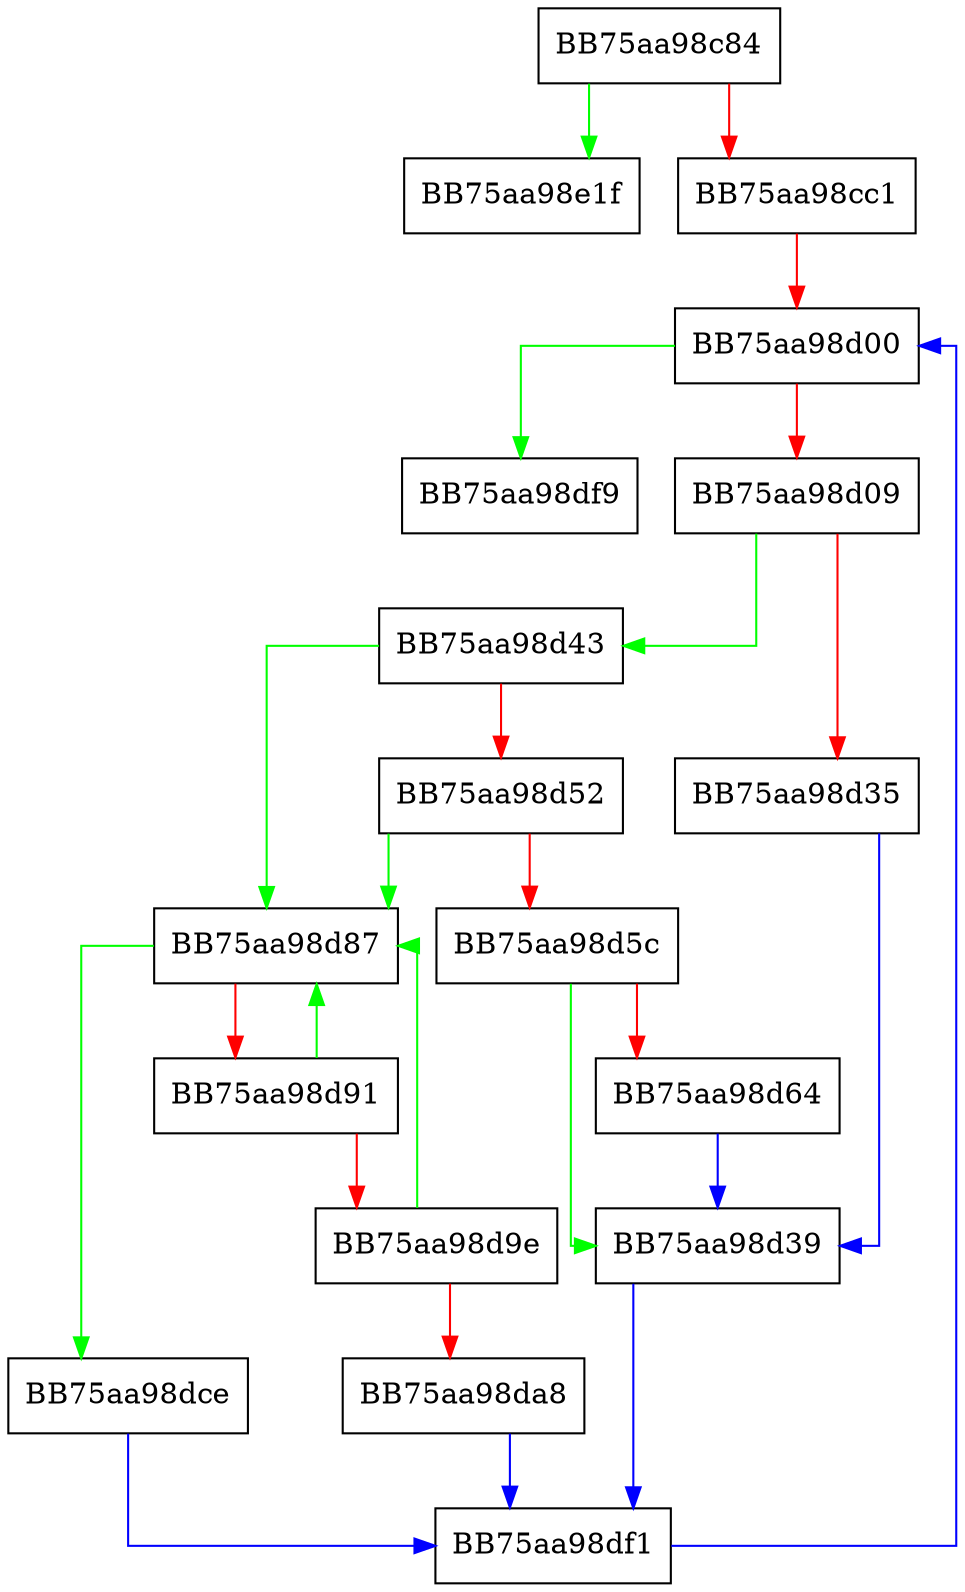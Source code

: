 digraph _Forced_rehash {
  node [shape="box"];
  graph [splines=ortho];
  BB75aa98c84 -> BB75aa98e1f [color="green"];
  BB75aa98c84 -> BB75aa98cc1 [color="red"];
  BB75aa98cc1 -> BB75aa98d00 [color="red"];
  BB75aa98d00 -> BB75aa98df9 [color="green"];
  BB75aa98d00 -> BB75aa98d09 [color="red"];
  BB75aa98d09 -> BB75aa98d43 [color="green"];
  BB75aa98d09 -> BB75aa98d35 [color="red"];
  BB75aa98d35 -> BB75aa98d39 [color="blue"];
  BB75aa98d39 -> BB75aa98df1 [color="blue"];
  BB75aa98d43 -> BB75aa98d87 [color="green"];
  BB75aa98d43 -> BB75aa98d52 [color="red"];
  BB75aa98d52 -> BB75aa98d87 [color="green"];
  BB75aa98d52 -> BB75aa98d5c [color="red"];
  BB75aa98d5c -> BB75aa98d39 [color="green"];
  BB75aa98d5c -> BB75aa98d64 [color="red"];
  BB75aa98d64 -> BB75aa98d39 [color="blue"];
  BB75aa98d87 -> BB75aa98dce [color="green"];
  BB75aa98d87 -> BB75aa98d91 [color="red"];
  BB75aa98d91 -> BB75aa98d87 [color="green"];
  BB75aa98d91 -> BB75aa98d9e [color="red"];
  BB75aa98d9e -> BB75aa98d87 [color="green"];
  BB75aa98d9e -> BB75aa98da8 [color="red"];
  BB75aa98da8 -> BB75aa98df1 [color="blue"];
  BB75aa98dce -> BB75aa98df1 [color="blue"];
  BB75aa98df1 -> BB75aa98d00 [color="blue"];
}